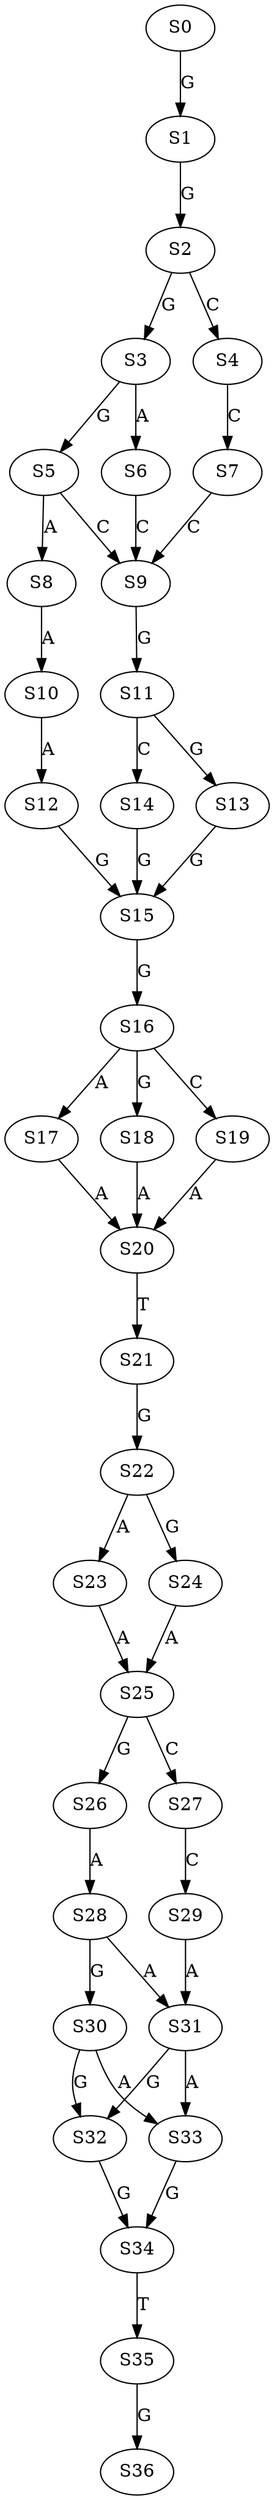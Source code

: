 strict digraph  {
	S0 -> S1 [ label = G ];
	S1 -> S2 [ label = G ];
	S2 -> S3 [ label = G ];
	S2 -> S4 [ label = C ];
	S3 -> S5 [ label = G ];
	S3 -> S6 [ label = A ];
	S4 -> S7 [ label = C ];
	S5 -> S8 [ label = A ];
	S5 -> S9 [ label = C ];
	S6 -> S9 [ label = C ];
	S7 -> S9 [ label = C ];
	S8 -> S10 [ label = A ];
	S9 -> S11 [ label = G ];
	S10 -> S12 [ label = A ];
	S11 -> S13 [ label = G ];
	S11 -> S14 [ label = C ];
	S12 -> S15 [ label = G ];
	S13 -> S15 [ label = G ];
	S14 -> S15 [ label = G ];
	S15 -> S16 [ label = G ];
	S16 -> S17 [ label = A ];
	S16 -> S18 [ label = G ];
	S16 -> S19 [ label = C ];
	S17 -> S20 [ label = A ];
	S18 -> S20 [ label = A ];
	S19 -> S20 [ label = A ];
	S20 -> S21 [ label = T ];
	S21 -> S22 [ label = G ];
	S22 -> S23 [ label = A ];
	S22 -> S24 [ label = G ];
	S23 -> S25 [ label = A ];
	S24 -> S25 [ label = A ];
	S25 -> S26 [ label = G ];
	S25 -> S27 [ label = C ];
	S26 -> S28 [ label = A ];
	S27 -> S29 [ label = C ];
	S28 -> S30 [ label = G ];
	S28 -> S31 [ label = A ];
	S29 -> S31 [ label = A ];
	S30 -> S32 [ label = G ];
	S30 -> S33 [ label = A ];
	S31 -> S33 [ label = A ];
	S31 -> S32 [ label = G ];
	S32 -> S34 [ label = G ];
	S33 -> S34 [ label = G ];
	S34 -> S35 [ label = T ];
	S35 -> S36 [ label = G ];
}
